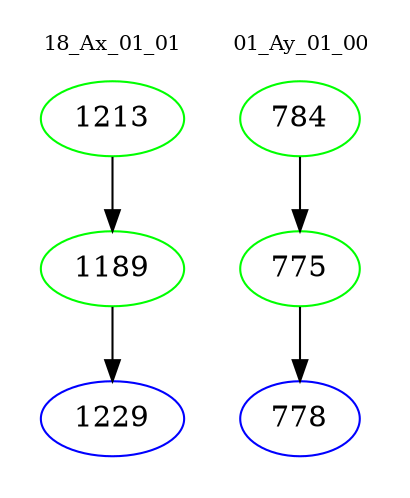 digraph{
subgraph cluster_0 {
color = white
label = "18_Ax_01_01";
fontsize=10;
T0_1213 [label="1213", color="green"]
T0_1213 -> T0_1189 [color="black"]
T0_1189 [label="1189", color="green"]
T0_1189 -> T0_1229 [color="black"]
T0_1229 [label="1229", color="blue"]
}
subgraph cluster_1 {
color = white
label = "01_Ay_01_00";
fontsize=10;
T1_784 [label="784", color="green"]
T1_784 -> T1_775 [color="black"]
T1_775 [label="775", color="green"]
T1_775 -> T1_778 [color="black"]
T1_778 [label="778", color="blue"]
}
}
